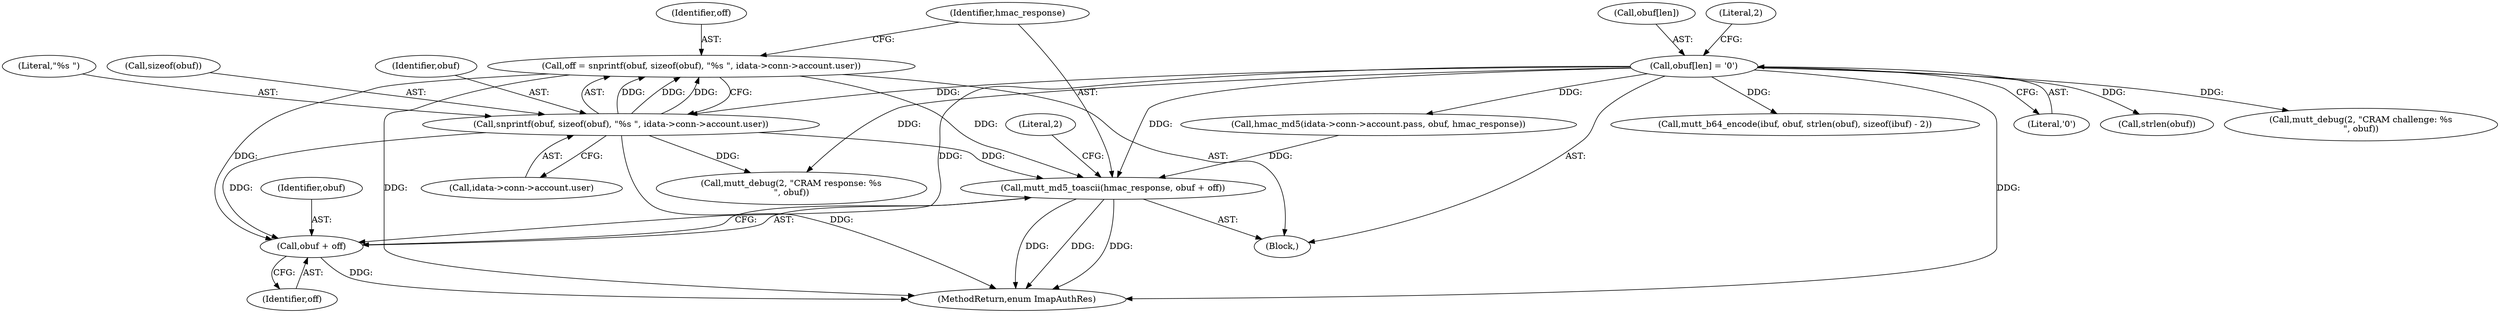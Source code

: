 digraph "0_neomutt_6f163e07ae68654d7ac5268cbb7565f6df79ad85@API" {
"1000212" [label="(Call,off = snprintf(obuf, sizeof(obuf), \"%s \", idata->conn->account.user))"];
"1000214" [label="(Call,snprintf(obuf, sizeof(obuf), \"%s \", idata->conn->account.user))"];
"1000192" [label="(Call,obuf[len] = '\0')"];
"1000226" [label="(Call,mutt_md5_toascii(hmac_response, obuf + off))"];
"1000228" [label="(Call,obuf + off)"];
"1000219" [label="(Call,idata->conn->account.user)"];
"1000212" [label="(Call,off = snprintf(obuf, sizeof(obuf), \"%s \", idata->conn->account.user))"];
"1000235" [label="(Call,mutt_b64_encode(ibuf, obuf, strlen(obuf), sizeof(ibuf) - 2))"];
"1000218" [label="(Literal,\"%s \")"];
"1000214" [label="(Call,snprintf(obuf, sizeof(obuf), \"%s \", idata->conn->account.user))"];
"1000108" [label="(Block,)"];
"1000228" [label="(Call,obuf + off)"];
"1000230" [label="(Identifier,off)"];
"1000213" [label="(Identifier,off)"];
"1000229" [label="(Identifier,obuf)"];
"1000192" [label="(Call,obuf[len] = '\0')"];
"1000227" [label="(Identifier,hmac_response)"];
"1000232" [label="(Literal,2)"];
"1000201" [label="(Call,hmac_md5(idata->conn->account.pass, obuf, hmac_response))"];
"1000196" [label="(Literal,'\0')"];
"1000216" [label="(Call,sizeof(obuf))"];
"1000238" [label="(Call,strlen(obuf))"];
"1000231" [label="(Call,mutt_debug(2, \"CRAM response: %s\n\", obuf))"];
"1000215" [label="(Identifier,obuf)"];
"1000198" [label="(Literal,2)"];
"1000226" [label="(Call,mutt_md5_toascii(hmac_response, obuf + off))"];
"1000284" [label="(MethodReturn,enum ImapAuthRes)"];
"1000197" [label="(Call,mutt_debug(2, \"CRAM challenge: %s\n\", obuf))"];
"1000193" [label="(Call,obuf[len])"];
"1000212" -> "1000108"  [label="AST: "];
"1000212" -> "1000214"  [label="CFG: "];
"1000213" -> "1000212"  [label="AST: "];
"1000214" -> "1000212"  [label="AST: "];
"1000227" -> "1000212"  [label="CFG: "];
"1000212" -> "1000284"  [label="DDG: "];
"1000214" -> "1000212"  [label="DDG: "];
"1000214" -> "1000212"  [label="DDG: "];
"1000214" -> "1000212"  [label="DDG: "];
"1000212" -> "1000226"  [label="DDG: "];
"1000212" -> "1000228"  [label="DDG: "];
"1000214" -> "1000219"  [label="CFG: "];
"1000215" -> "1000214"  [label="AST: "];
"1000216" -> "1000214"  [label="AST: "];
"1000218" -> "1000214"  [label="AST: "];
"1000219" -> "1000214"  [label="AST: "];
"1000214" -> "1000284"  [label="DDG: "];
"1000192" -> "1000214"  [label="DDG: "];
"1000214" -> "1000226"  [label="DDG: "];
"1000214" -> "1000228"  [label="DDG: "];
"1000214" -> "1000231"  [label="DDG: "];
"1000192" -> "1000108"  [label="AST: "];
"1000192" -> "1000196"  [label="CFG: "];
"1000193" -> "1000192"  [label="AST: "];
"1000196" -> "1000192"  [label="AST: "];
"1000198" -> "1000192"  [label="CFG: "];
"1000192" -> "1000284"  [label="DDG: "];
"1000192" -> "1000197"  [label="DDG: "];
"1000192" -> "1000201"  [label="DDG: "];
"1000192" -> "1000226"  [label="DDG: "];
"1000192" -> "1000228"  [label="DDG: "];
"1000192" -> "1000231"  [label="DDG: "];
"1000192" -> "1000235"  [label="DDG: "];
"1000192" -> "1000238"  [label="DDG: "];
"1000226" -> "1000108"  [label="AST: "];
"1000226" -> "1000228"  [label="CFG: "];
"1000227" -> "1000226"  [label="AST: "];
"1000228" -> "1000226"  [label="AST: "];
"1000232" -> "1000226"  [label="CFG: "];
"1000226" -> "1000284"  [label="DDG: "];
"1000226" -> "1000284"  [label="DDG: "];
"1000226" -> "1000284"  [label="DDG: "];
"1000201" -> "1000226"  [label="DDG: "];
"1000228" -> "1000230"  [label="CFG: "];
"1000229" -> "1000228"  [label="AST: "];
"1000230" -> "1000228"  [label="AST: "];
"1000228" -> "1000284"  [label="DDG: "];
}
